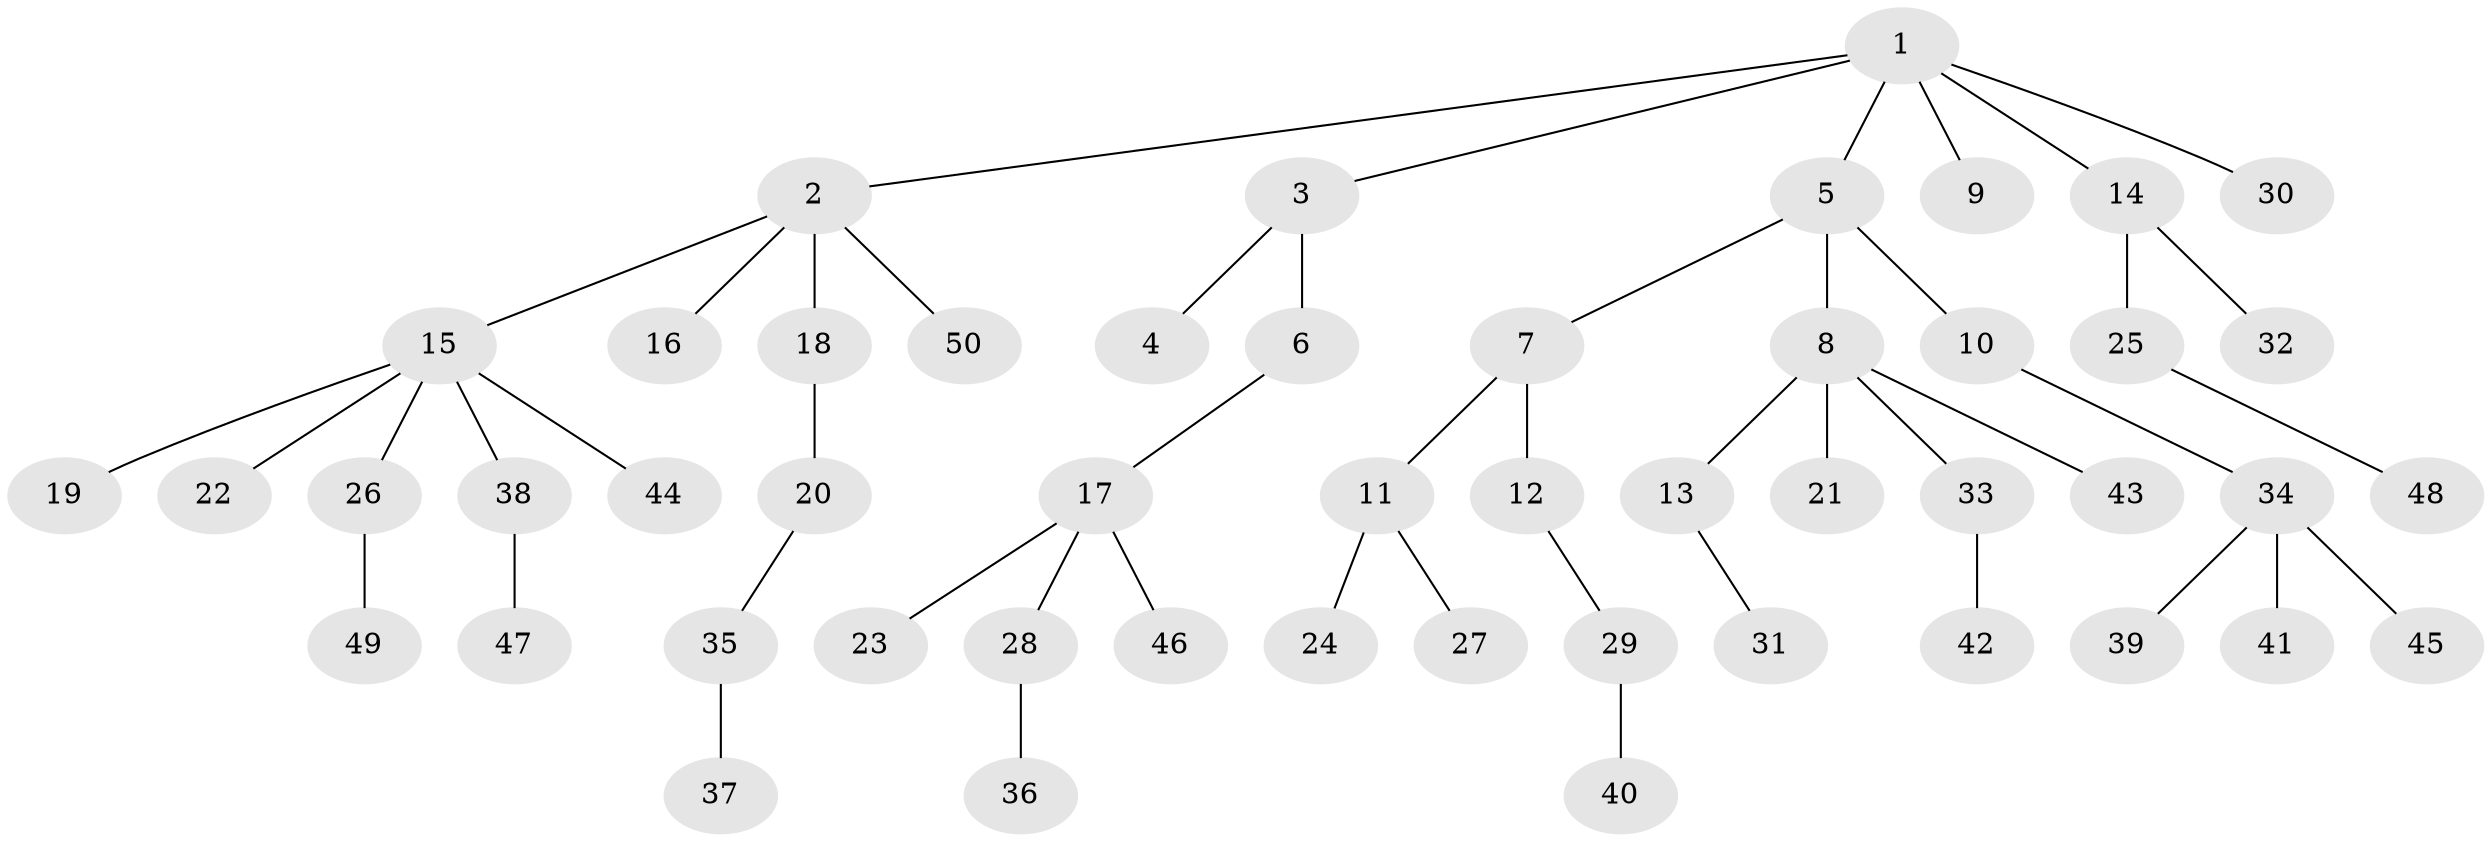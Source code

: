 // Generated by graph-tools (version 1.1) at 2025/26/03/09/25 03:26:29]
// undirected, 50 vertices, 49 edges
graph export_dot {
graph [start="1"]
  node [color=gray90,style=filled];
  1;
  2;
  3;
  4;
  5;
  6;
  7;
  8;
  9;
  10;
  11;
  12;
  13;
  14;
  15;
  16;
  17;
  18;
  19;
  20;
  21;
  22;
  23;
  24;
  25;
  26;
  27;
  28;
  29;
  30;
  31;
  32;
  33;
  34;
  35;
  36;
  37;
  38;
  39;
  40;
  41;
  42;
  43;
  44;
  45;
  46;
  47;
  48;
  49;
  50;
  1 -- 2;
  1 -- 3;
  1 -- 5;
  1 -- 9;
  1 -- 14;
  1 -- 30;
  2 -- 15;
  2 -- 16;
  2 -- 18;
  2 -- 50;
  3 -- 4;
  3 -- 6;
  5 -- 7;
  5 -- 8;
  5 -- 10;
  6 -- 17;
  7 -- 11;
  7 -- 12;
  8 -- 13;
  8 -- 21;
  8 -- 33;
  8 -- 43;
  10 -- 34;
  11 -- 24;
  11 -- 27;
  12 -- 29;
  13 -- 31;
  14 -- 25;
  14 -- 32;
  15 -- 19;
  15 -- 22;
  15 -- 26;
  15 -- 38;
  15 -- 44;
  17 -- 23;
  17 -- 28;
  17 -- 46;
  18 -- 20;
  20 -- 35;
  25 -- 48;
  26 -- 49;
  28 -- 36;
  29 -- 40;
  33 -- 42;
  34 -- 39;
  34 -- 41;
  34 -- 45;
  35 -- 37;
  38 -- 47;
}
